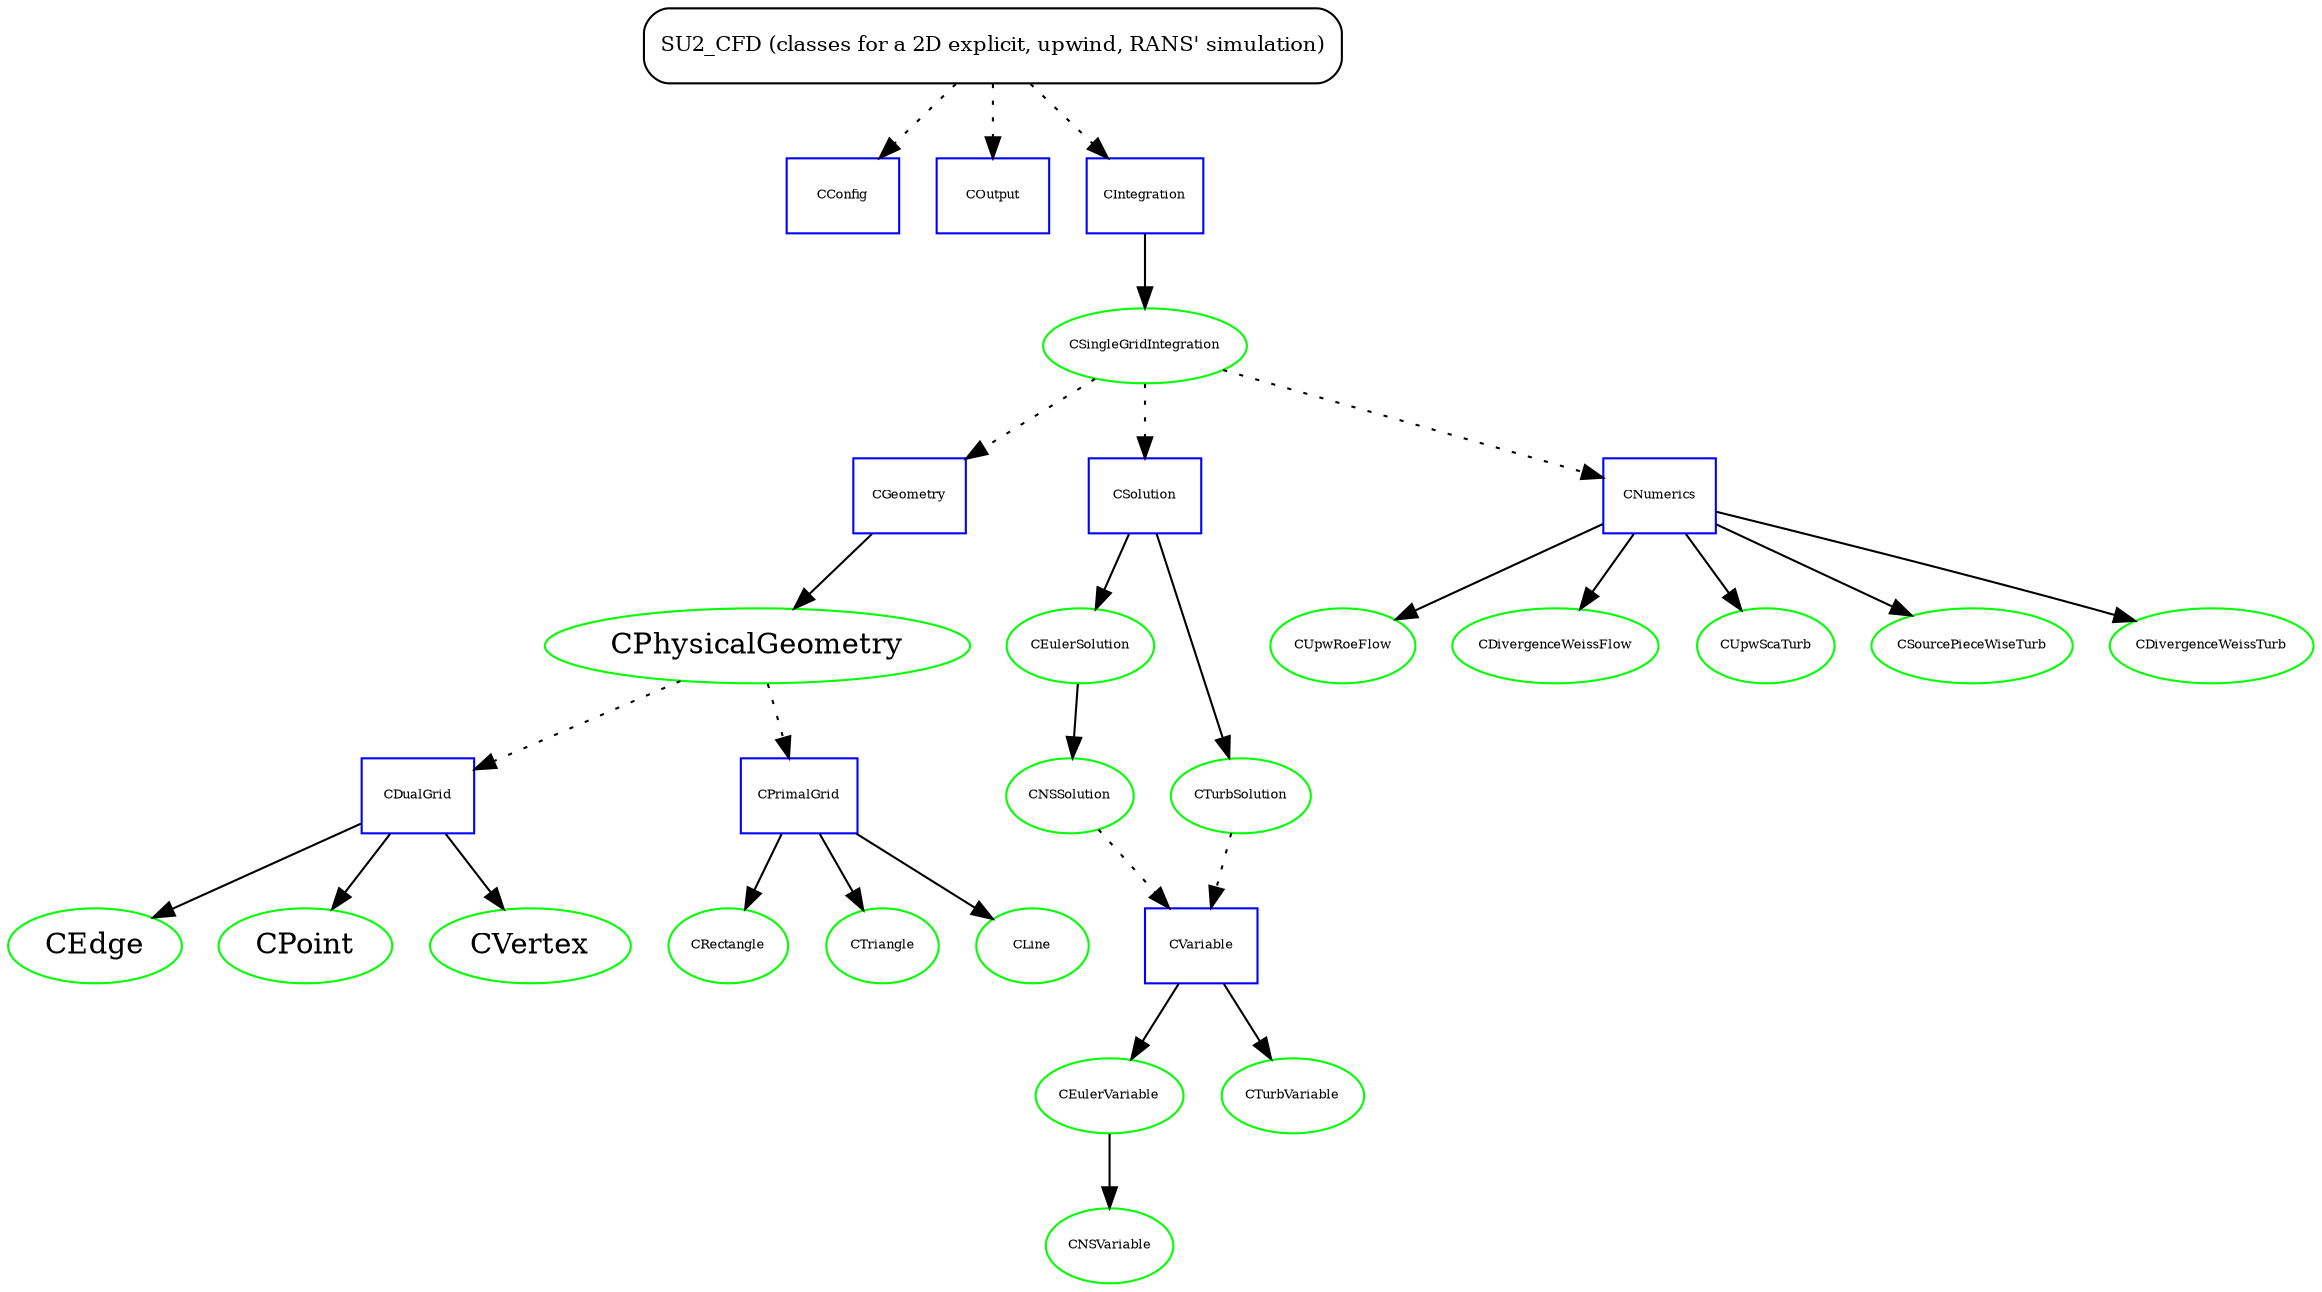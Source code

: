 digraph CADES_CFD_RANS {
	Main [shape=box, fontsize=10, label = "SU2_CFD (classes for a 2D explicit, upwind, RANS' simulation)", style=rounded];
	
	CConfig [shape=box, fontsize=6, color=blue];

	COutput [shape=box, fontsize=6, color=blue];

	CGeometry [shape=box, fontsize=6, color=blue];
	CPhysicalGeometry [color=green];
	subgraph CGeometry {
		 CGeometry -> CPhysicalGeometry;
	}

	CDualGrid [shape=box, fontsize=6, color=blue];
	CEdge [color=green];
	CPoint [color=green];
	CVertex [color=green];
	subgraph CDualGrid {
		CDualGrid -> CEdge
		CDualGrid -> CPoint
		CDualGrid -> CVertex
	}

	CPrimalGrid [shape=box, fontsize=6, color=blue];
	CRectangle [fontsize=6, color=green];
	CTriangle [fontsize=6, color=green];
	CLine [fontsize=6, color=green];
	subgraph CPrimalGrid {
		 CPrimalGrid  -> CRectangle
		 CPrimalGrid  -> CTriangle
		 CPrimalGrid  -> CLine
	}

	CIntegration [shape=box, fontsize=6, color=blue];
	CSingleGridIntegration [fontsize=6, color=green];
	subgraph CIntegration {
		CIntegration -> CSingleGridIntegration;
	}

	CSolution [shape=box, fontsize=6, color=blue];
	CEulerSolution [fontsize=6, color=green];
	CNSSolution [fontsize=6, color=green];
	CTurbSolution [fontsize=6, color=green];
	subgraph CSolution {
		 CSolution -> CEulerSolution;
		 CEulerSolution -> CNSSolution;
		 CSolution -> CTurbSolution;
	}

	CVariable [shape=box, fontsize=6, color=blue];
	CEulerVariable [fontsize=6, color=green];
	CNSVariable [fontsize=6, color=green];
	CTurbVariable [fontsize=6, color=green];
	subgraph CVariable {	
		CVariable -> CEulerVariable
		CEulerVariable -> CNSVariable
		CVariable -> CTurbVariable
	}

	CNumerics [shape=box, fontsize=6, color=blue];
	CUpwRoeFlow [fontsize=6, color=green];
	CDivergenceWeissFlow [fontsize=6, color=green];
	CUpwScaTurb [fontsize=6, color=green];
	CSourcePieceWiseTurb [fontsize=6, color=green];
	CDivergenceWeissTurb [fontsize=6, color=green];
	subgraph CNumerics {
		 CNumerics -> CUpwRoeFlow;
		 CNumerics -> CDivergenceWeissFlow;
		 CNumerics -> CUpwScaTurb;
		 CNumerics -> CSourcePieceWiseTurb;
		 CNumerics -> CDivergenceWeissTurb;
	}

	CPhysicalGeometry  -> CDualGrid [style=dotted];
	CPhysicalGeometry  -> CPrimalGrid [style=dotted];

	CNSSolution -> CVariable [style=dotted];
	CTurbSolution -> CVariable [style=dotted];

	CSingleGridIntegration -> CGeometry [style=dotted];
	CSingleGridIntegration -> CSolution [style=dotted];
	CSingleGridIntegration -> CNumerics [style=dotted];

	Main -> CConfig [style=dotted];
	Main -> CIntegration [style=dotted];
	Main -> COutput [style=dotted];
}
